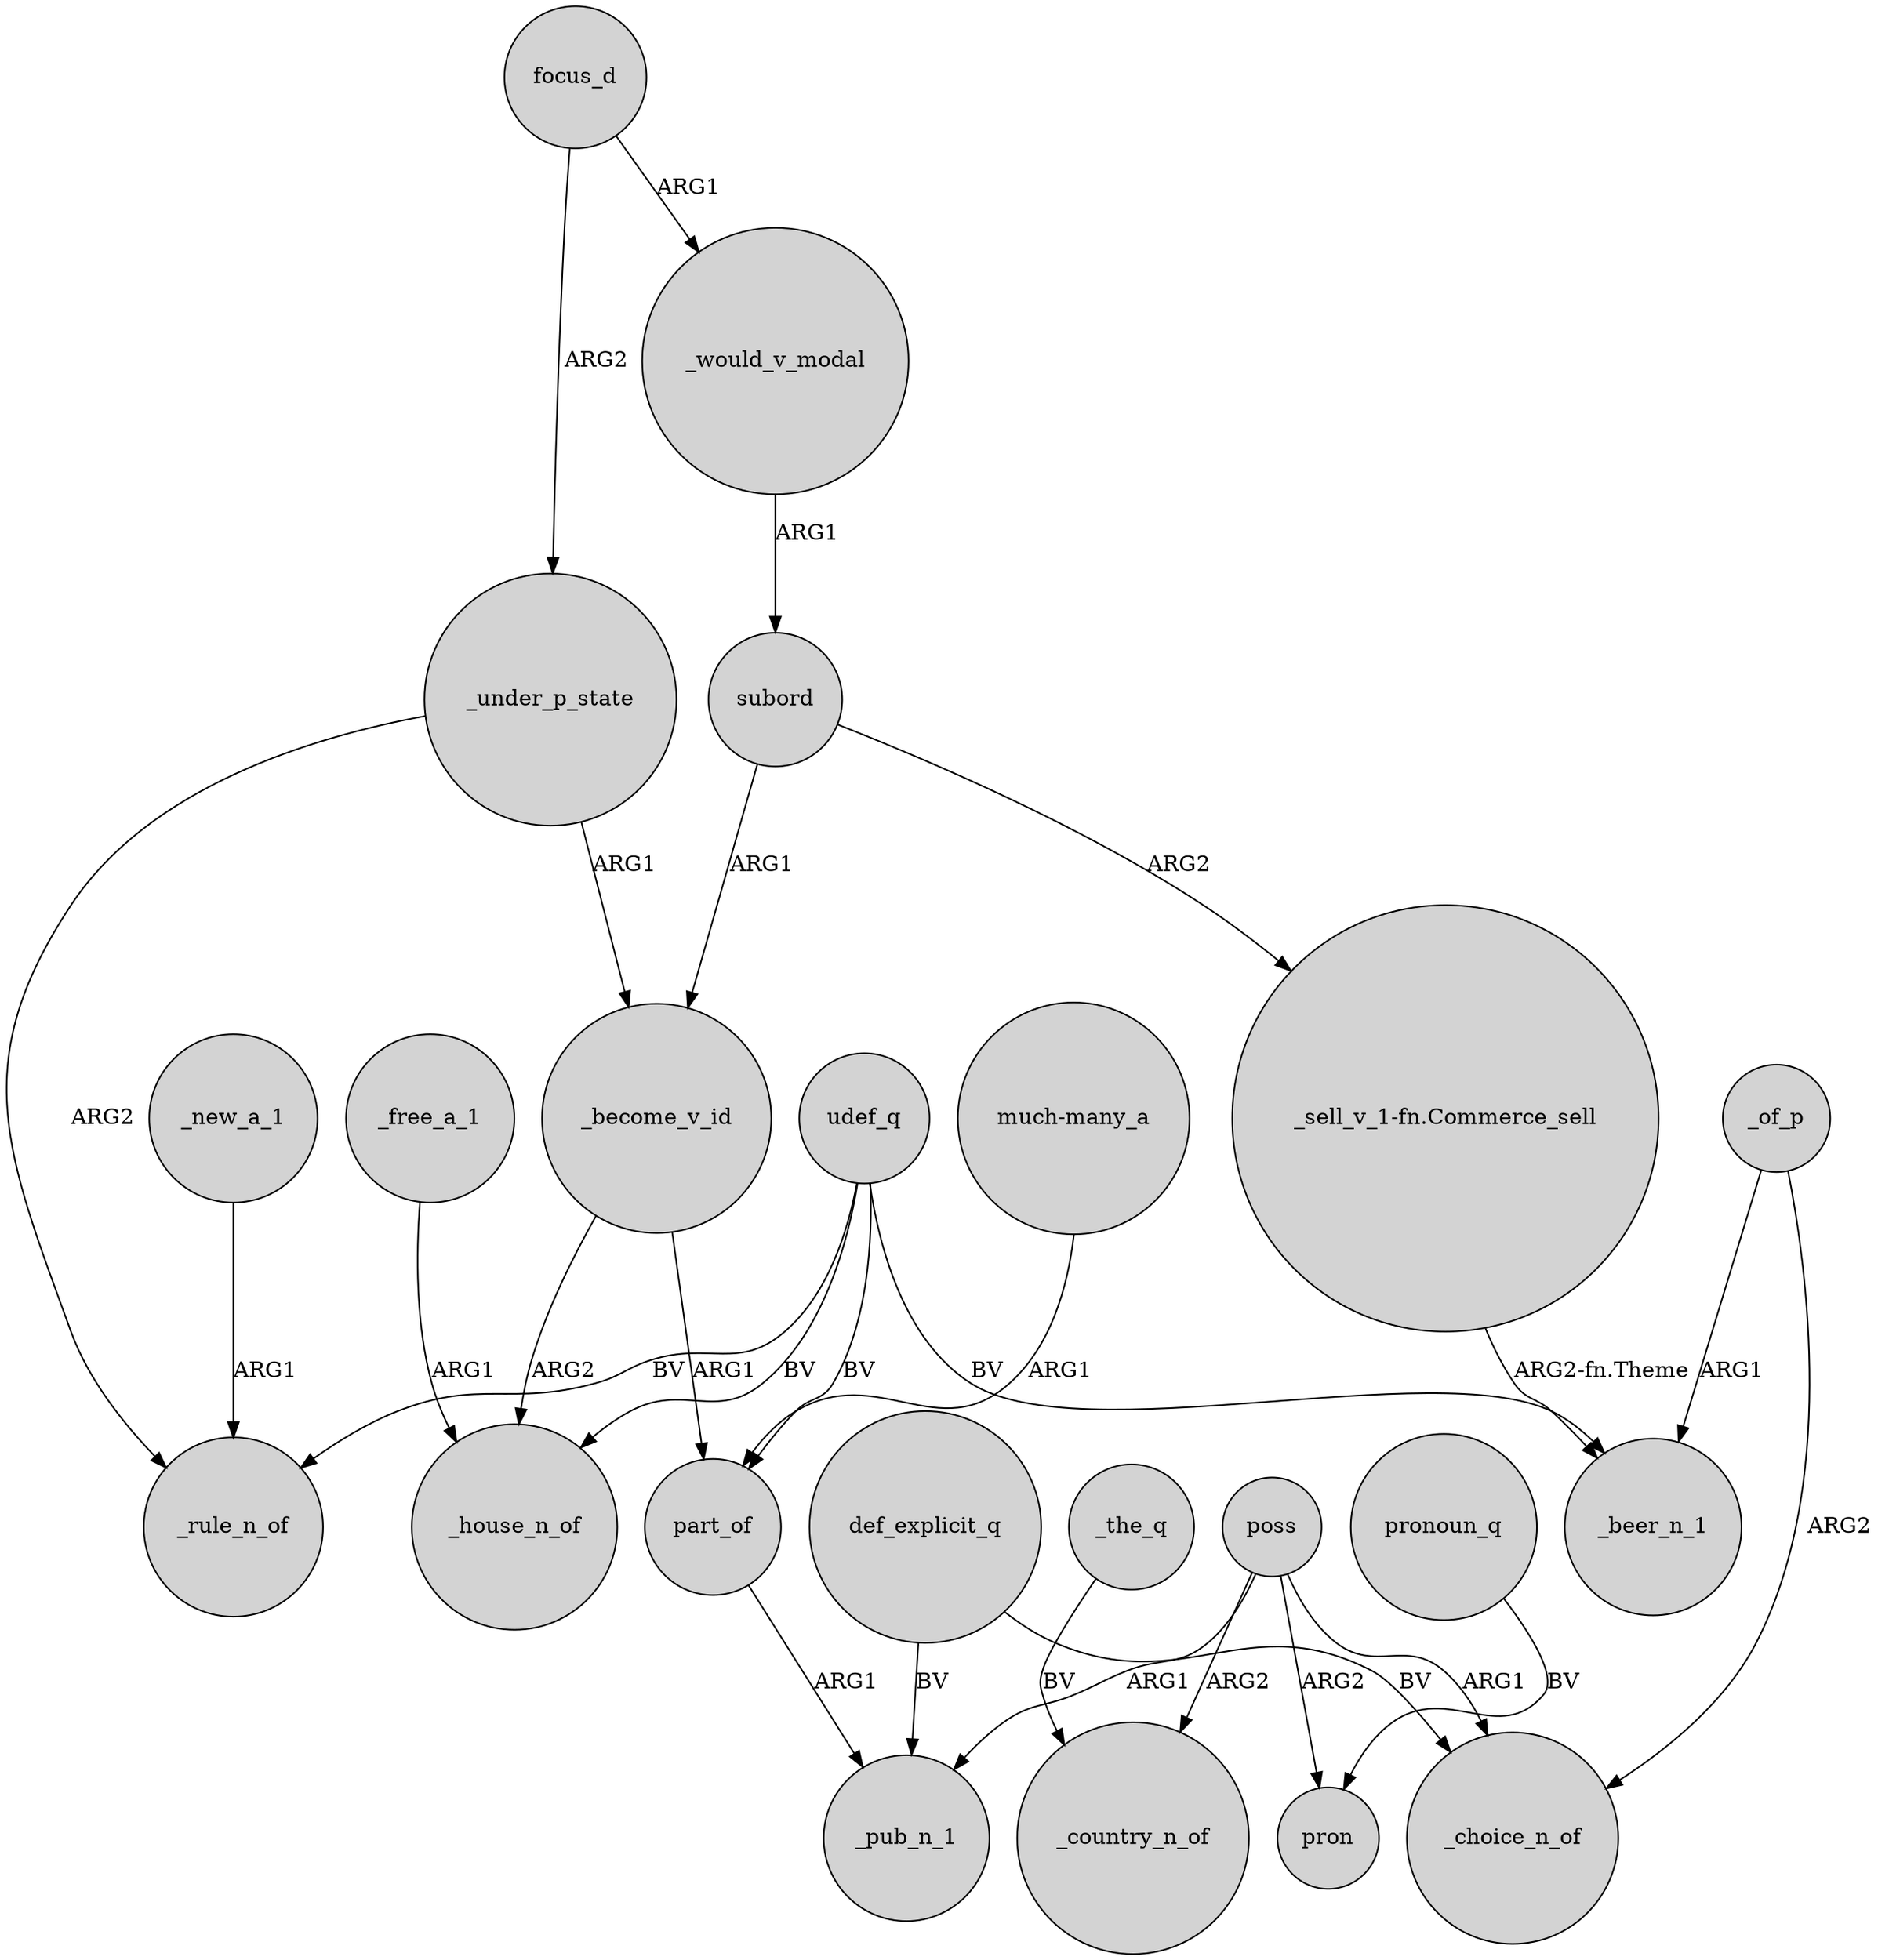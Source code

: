 digraph {
	node [shape=circle style=filled]
	udef_q -> _rule_n_of [label=BV]
	poss -> _country_n_of [label=ARG2]
	_become_v_id -> _house_n_of [label=ARG2]
	_under_p_state -> _rule_n_of [label=ARG2]
	udef_q -> part_of [label=BV]
	poss -> pron [label=ARG2]
	_of_p -> _choice_n_of [label=ARG2]
	"much-many_a" -> part_of [label=ARG1]
	poss -> _pub_n_1 [label=ARG1]
	_would_v_modal -> subord [label=ARG1]
	pronoun_q -> pron [label=BV]
	_the_q -> _country_n_of [label=BV]
	_under_p_state -> _become_v_id [label=ARG1]
	_of_p -> _beer_n_1 [label=ARG1]
	udef_q -> _beer_n_1 [label=BV]
	def_explicit_q -> _choice_n_of [label=BV]
	poss -> _choice_n_of [label=ARG1]
	"_sell_v_1-fn.Commerce_sell" -> _beer_n_1 [label="ARG2-fn.Theme"]
	udef_q -> _house_n_of [label=BV]
	subord -> _become_v_id [label=ARG1]
	part_of -> _pub_n_1 [label=ARG1]
	_become_v_id -> part_of [label=ARG1]
	_free_a_1 -> _house_n_of [label=ARG1]
	def_explicit_q -> _pub_n_1 [label=BV]
	subord -> "_sell_v_1-fn.Commerce_sell" [label=ARG2]
	focus_d -> _under_p_state [label=ARG2]
	focus_d -> _would_v_modal [label=ARG1]
	_new_a_1 -> _rule_n_of [label=ARG1]
}
